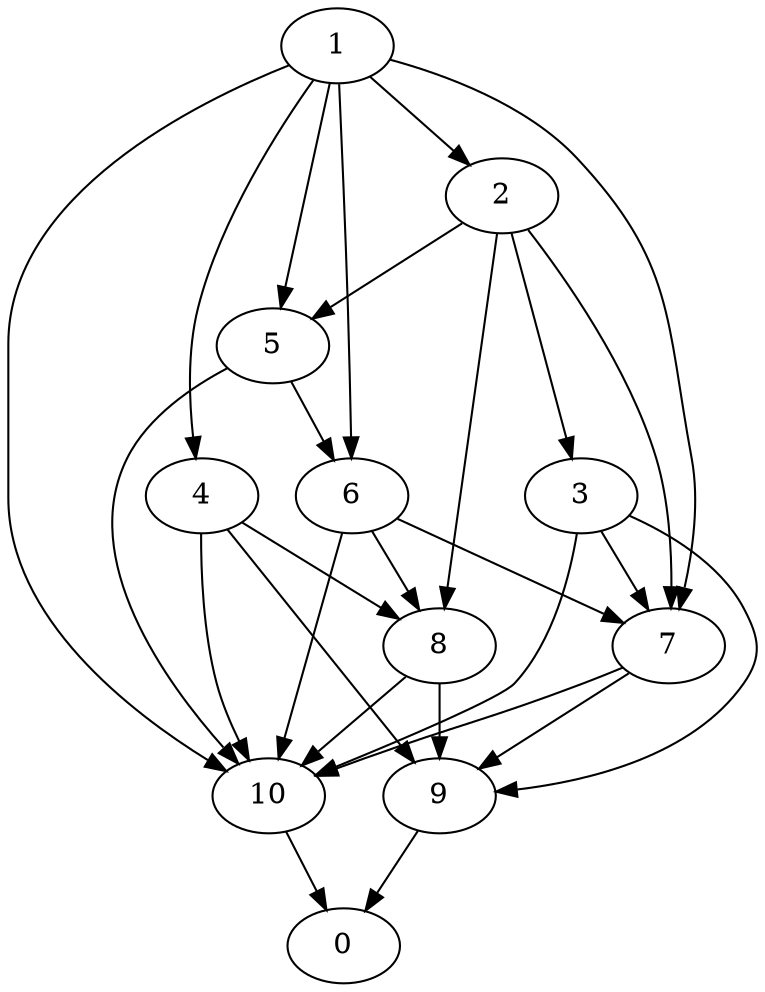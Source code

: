 digraph G {
1->2
1->4
1->5
1->6
1->7
1->10
2->3
2->5
2->7
2->8
3->7
3->9
3->10
4->8
4->9
4->10
5->6
5->10
6->7
6->8
6->10
7->9
7->10
8->9
8->10
9->0
10->0
}
